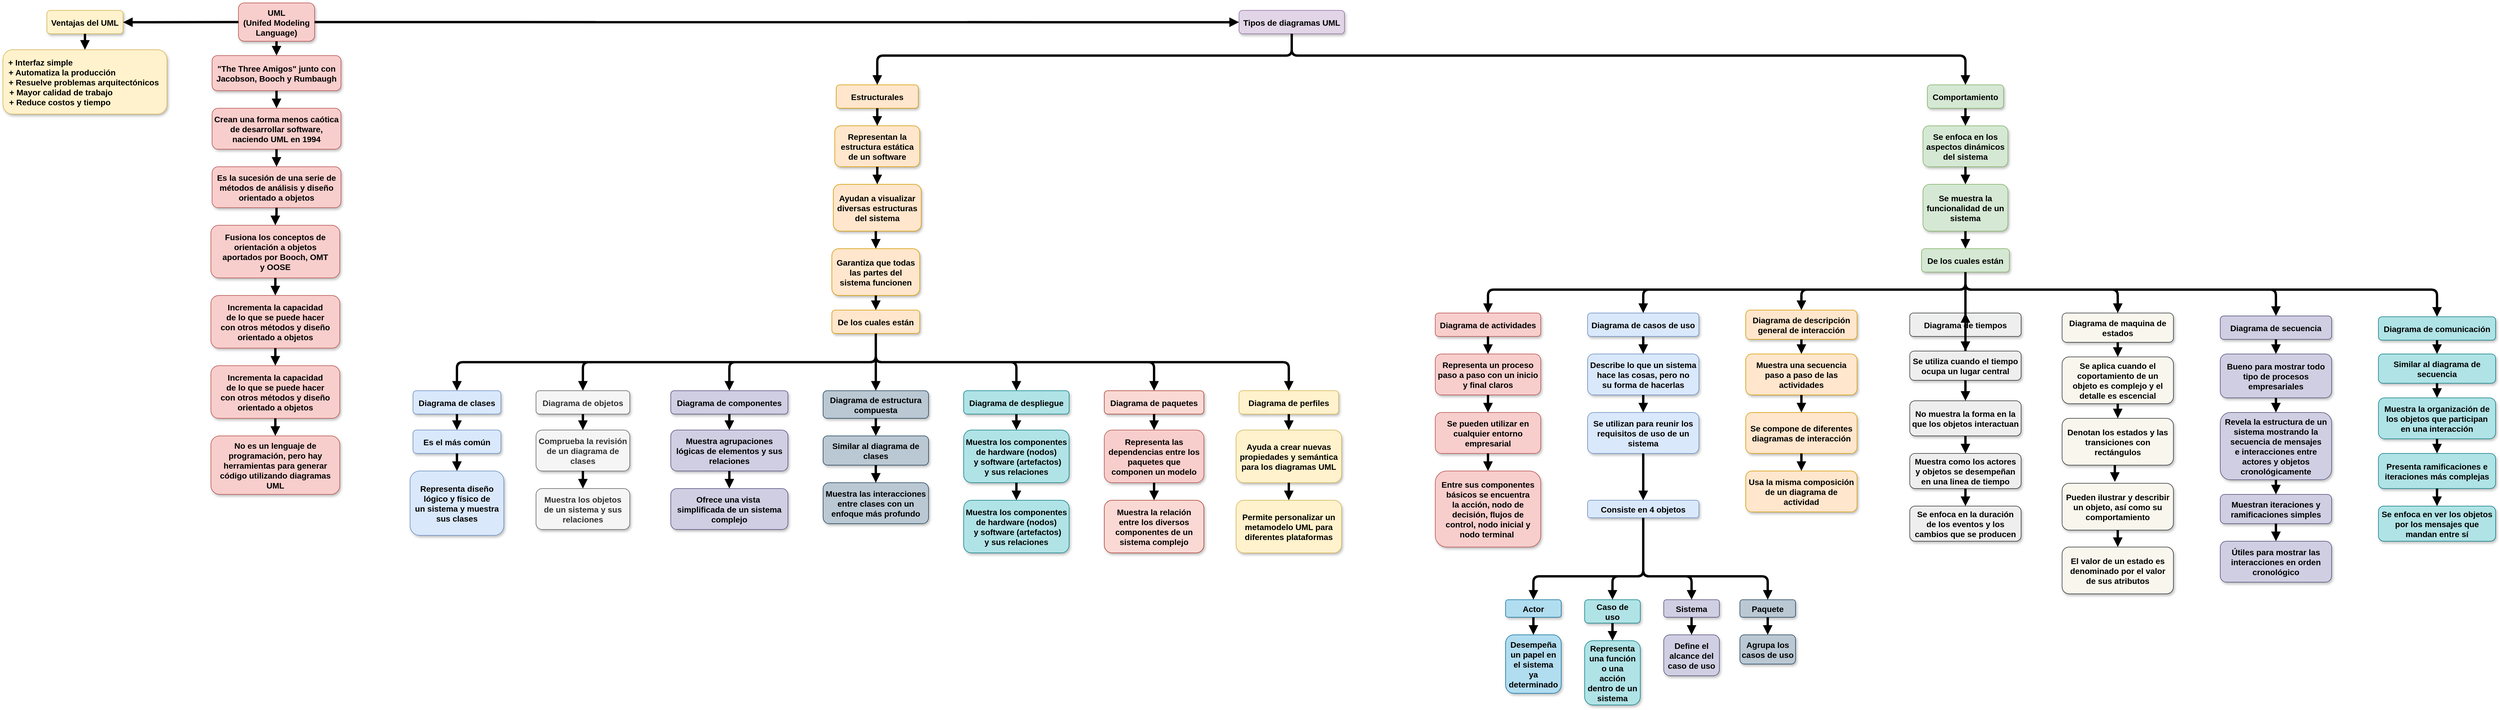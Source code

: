 <mxfile version="20.4.0" type="device"><diagram name="Page-1" id="97916047-d0de-89f5-080d-49f4d83e522f"><mxGraphModel dx="9195" dy="3048" grid="1" gridSize="10" guides="1" tooltips="1" connect="1" arrows="1" fold="1" page="1" pageScale="1.5" pageWidth="1169" pageHeight="827" background="none" math="0" shadow="0"><root><mxCell id="0"/><mxCell id="1" parent="0"/><mxCell id="2" value="UML&#10;(Unifed Modeling&#10;Language)" style="rounded=1;fillColor=#f8cecc;strokeColor=#b85450;shadow=1;fontStyle=1;fontSize=14;align=center;horizontal=1;verticalAlign=middle;" parent="1" vertex="1"><mxGeometry x="-2973" y="210" width="130" height="65.5" as="geometry"/></mxCell><mxCell id="3" value="Es la sucesión de una serie de&#10;métodos de análisis y diseño&#10;orientado a objetos" style="rounded=1;fillColor=#f8cecc;strokeColor=#b85450;shadow=1;fontStyle=1;fontSize=14;" parent="1" vertex="1"><mxGeometry x="-3018" y="490" width="220" height="70" as="geometry"/></mxCell><mxCell id="29" value="" style="edgeStyle=elbowEdgeStyle;elbow=vertical;strokeWidth=4;endArrow=block;endFill=1;fontStyle=1;entryX=0.5;entryY=0;entryDx=0;entryDy=0;" parent="1" source="2" target="x15iuVimtzbDxjfKxPT2-65" edge="1"><mxGeometry x="-3658" y="165.5" width="100" height="100" as="geometry"><mxPoint x="-3658" y="265.5" as="sourcePoint"/><mxPoint x="-3558" y="165.5" as="targetPoint"/></mxGeometry></mxCell><mxCell id="x15iuVimtzbDxjfKxPT2-56" value="" style="edgeStyle=elbowEdgeStyle;elbow=vertical;strokeWidth=4;endArrow=block;endFill=1;fontStyle=1;exitX=0.5;exitY=1;exitDx=0;exitDy=0;entryX=0.5;entryY=0;entryDx=0;entryDy=0;" edge="1" parent="1" source="3" target="x15iuVimtzbDxjfKxPT2-57"><mxGeometry x="-3430" y="400" width="100" height="100" as="geometry"><mxPoint x="-2642" y="670" as="sourcePoint"/><mxPoint x="-2908" y="840" as="targetPoint"/><Array as="points"/></mxGeometry></mxCell><mxCell id="x15iuVimtzbDxjfKxPT2-57" value="Fusiona los conceptos de&#10;orientación a objetos&#10;aportados por Booch, OMT&#10;y OOSE" style="rounded=1;fillColor=#f8cecc;strokeColor=#b85450;shadow=1;fontStyle=1;fontSize=14;align=center;horizontal=1;verticalAlign=middle;" vertex="1" parent="1"><mxGeometry x="-3020" y="590" width="220" height="90" as="geometry"/></mxCell><mxCell id="x15iuVimtzbDxjfKxPT2-58" value="" style="edgeStyle=elbowEdgeStyle;elbow=vertical;strokeWidth=4;endArrow=block;endFill=1;fontStyle=1;entryX=0.5;entryY=0;entryDx=0;entryDy=0;exitX=0.5;exitY=1;exitDx=0;exitDy=0;" edge="1" parent="1" target="x15iuVimtzbDxjfKxPT2-59" source="x15iuVimtzbDxjfKxPT2-57"><mxGeometry x="-3420" y="620" width="100" height="100" as="geometry"><mxPoint x="-2930" y="700" as="sourcePoint"/><mxPoint x="-2898" y="1060" as="targetPoint"/><Array as="points"/></mxGeometry></mxCell><mxCell id="x15iuVimtzbDxjfKxPT2-59" value="Incrementa la capacidad&#10;de lo que se puede hacer&#10;con otros métodos y diseño&#10;orientado a objetos" style="rounded=1;fillColor=#f8cecc;strokeColor=#b85450;shadow=1;fontStyle=1;fontSize=14;align=center;horizontal=1;verticalAlign=middle;" vertex="1" parent="1"><mxGeometry x="-3020" y="710" width="220" height="90" as="geometry"/></mxCell><mxCell id="x15iuVimtzbDxjfKxPT2-60" value="" style="edgeStyle=elbowEdgeStyle;elbow=vertical;strokeWidth=4;endArrow=block;endFill=1;fontStyle=1;entryX=0.5;entryY=0;entryDx=0;entryDy=0;exitX=0.5;exitY=1;exitDx=0;exitDy=0;" edge="1" parent="1" target="x15iuVimtzbDxjfKxPT2-61" source="x15iuVimtzbDxjfKxPT2-59"><mxGeometry x="-3072" y="920" width="100" height="100" as="geometry"><mxPoint x="-2578" y="810" as="sourcePoint"/><mxPoint x="-2550" y="1360" as="targetPoint"/><Array as="points"/></mxGeometry></mxCell><mxCell id="x15iuVimtzbDxjfKxPT2-61" value="Incrementa la capacidad&#10;de lo que se puede hacer&#10;con otros métodos y diseño&#10;orientado a objetos" style="rounded=1;fillColor=#f8cecc;strokeColor=#b85450;shadow=1;fontStyle=1;fontSize=14;align=center;horizontal=1;verticalAlign=middle;" vertex="1" parent="1"><mxGeometry x="-3020" y="830" width="220" height="90" as="geometry"/></mxCell><mxCell id="x15iuVimtzbDxjfKxPT2-62" value="" style="edgeStyle=elbowEdgeStyle;elbow=vertical;strokeWidth=4;endArrow=block;endFill=1;fontStyle=1;entryX=0.5;entryY=0;entryDx=0;entryDy=0;exitX=0.5;exitY=1;exitDx=0;exitDy=0;" edge="1" parent="1" target="x15iuVimtzbDxjfKxPT2-63" source="x15iuVimtzbDxjfKxPT2-61"><mxGeometry x="-3062" y="1100" width="100" height="100" as="geometry"><mxPoint x="-2898" y="980" as="sourcePoint"/><mxPoint x="-2540" y="1540" as="targetPoint"/><Array as="points"/></mxGeometry></mxCell><mxCell id="x15iuVimtzbDxjfKxPT2-63" value="No es un lenguaje de&#10;programación, pero hay&#10;herramientas para generar&#10;código utilizando diagramas&#10;UML" style="rounded=1;fillColor=#f8cecc;strokeColor=#b85450;shadow=1;fontStyle=1;fontSize=14;align=center;horizontal=1;verticalAlign=middle;" vertex="1" parent="1"><mxGeometry x="-3020" y="950" width="220" height="100" as="geometry"/></mxCell><mxCell id="x15iuVimtzbDxjfKxPT2-65" value="&quot;The Three Amigos&quot; junto con&#10;Jacobson, Booch y Rumbaugh" style="rounded=1;fillColor=#f8cecc;strokeColor=#b85450;shadow=1;fontStyle=1;fontSize=14;align=center;horizontal=1;verticalAlign=middle;" vertex="1" parent="1"><mxGeometry x="-3018" y="300" width="220" height="60" as="geometry"/></mxCell><mxCell id="x15iuVimtzbDxjfKxPT2-66" value="Crean una forma menos caótica&#10;de desarrollar software,&#10;naciendo UML en 1994" style="rounded=1;fillColor=#f8cecc;strokeColor=#b85450;shadow=1;fontStyle=1;fontSize=14;align=center;horizontal=1;verticalAlign=middle;" vertex="1" parent="1"><mxGeometry x="-3018" y="390" width="220" height="70" as="geometry"/></mxCell><mxCell id="x15iuVimtzbDxjfKxPT2-67" value="" style="edgeStyle=elbowEdgeStyle;elbow=vertical;strokeWidth=4;endArrow=block;endFill=1;fontStyle=1;entryX=0.5;entryY=0;entryDx=0;entryDy=0;exitX=0.5;exitY=1;exitDx=0;exitDy=0;" edge="1" parent="1" source="x15iuVimtzbDxjfKxPT2-65" target="x15iuVimtzbDxjfKxPT2-66"><mxGeometry x="-2710" y="920" width="100" height="100" as="geometry"><mxPoint x="-2666" y="412.75" as="sourcePoint"/><mxPoint x="-2948" y="450" as="targetPoint"/><Array as="points"/></mxGeometry></mxCell><mxCell id="x15iuVimtzbDxjfKxPT2-68" value="Ventajas del UML" style="rounded=1;fillColor=#fff2cc;strokeColor=#d6b656;shadow=1;fontStyle=1;fontSize=14;align=center;horizontal=1;verticalAlign=middle;" vertex="1" parent="1"><mxGeometry x="-3300" y="222.75" width="130" height="40" as="geometry"/></mxCell><mxCell id="x15iuVimtzbDxjfKxPT2-70" value="" style="edgeStyle=elbowEdgeStyle;elbow=vertical;strokeWidth=4;endArrow=block;endFill=1;fontStyle=1;entryX=0.5;entryY=0;entryDx=0;entryDy=0;exitX=0.5;exitY=1;exitDx=0;exitDy=0;" edge="1" parent="1" source="x15iuVimtzbDxjfKxPT2-66" target="3"><mxGeometry x="-2242" y="1010" width="100" height="100" as="geometry"><mxPoint x="-2620" y="390" as="sourcePoint"/><mxPoint x="-2440" y="480" as="targetPoint"/><Array as="points"/></mxGeometry></mxCell><mxCell id="x15iuVimtzbDxjfKxPT2-71" value="+ Interfaz simple                                       &#10;+ Automatiza la producción                    &#10;+ Resuelve problemas arquitectónicos &#10;+ Mayor calidad de trabajo                     &#10;+ Reduce costos y tiempo                      " style="rounded=1;fillColor=#fff2cc;strokeColor=#d6b656;shadow=1;fontStyle=1;fontSize=14;align=center;horizontal=1;verticalAlign=middle;" vertex="1" parent="1"><mxGeometry x="-3375" y="290" width="280" height="110" as="geometry"/></mxCell><mxCell id="x15iuVimtzbDxjfKxPT2-74" value="Tipos de diagramas UML" style="rounded=1;fillColor=#e1d5e7;strokeColor=#9673a6;shadow=1;fontStyle=1;fontSize=14;align=center;horizontal=1;verticalAlign=middle;" vertex="1" parent="1"><mxGeometry x="-1265" y="222.75" width="180" height="40" as="geometry"/></mxCell><mxCell id="x15iuVimtzbDxjfKxPT2-75" value="Estructurales" style="rounded=1;fillColor=#ffe6cc;strokeColor=#d79b00;shadow=1;fontStyle=1;fontSize=14;align=center;horizontal=1;verticalAlign=middle;" vertex="1" parent="1"><mxGeometry x="-1952.5" y="350" width="140" height="40" as="geometry"/></mxCell><mxCell id="x15iuVimtzbDxjfKxPT2-76" value="Comportamiento" style="rounded=1;fillColor=#d5e8d4;strokeColor=#82b366;shadow=1;fontStyle=1;fontSize=14;align=center;horizontal=1;verticalAlign=middle;" vertex="1" parent="1"><mxGeometry x="-90" y="350" width="130" height="40" as="geometry"/></mxCell><mxCell id="x15iuVimtzbDxjfKxPT2-77" value="Representan la&#10;estructura estática&#10;de un software" style="rounded=1;fillColor=#ffe6cc;strokeColor=#d79b00;shadow=1;fontStyle=1;fontSize=14;align=center;horizontal=1;verticalAlign=middle;" vertex="1" parent="1"><mxGeometry x="-1955" y="420" width="145" height="70" as="geometry"/></mxCell><mxCell id="x15iuVimtzbDxjfKxPT2-78" value="Ayudan a visualizar&#10;diversas estructuras&#10;del sistema" style="rounded=1;fillColor=#ffe6cc;strokeColor=#d79b00;shadow=1;fontStyle=1;fontSize=14;align=center;horizontal=1;verticalAlign=middle;" vertex="1" parent="1"><mxGeometry x="-1957.5" y="520" width="150" height="80" as="geometry"/></mxCell><mxCell id="x15iuVimtzbDxjfKxPT2-79" value="Garantiza que todas&#10;las partes del &#10;sistema funcionen" style="rounded=1;fillColor=#ffe6cc;strokeColor=#d79b00;shadow=1;fontStyle=1;fontSize=14;align=center;horizontal=1;verticalAlign=middle;" vertex="1" parent="1"><mxGeometry x="-1960" y="630" width="150" height="80" as="geometry"/></mxCell><mxCell id="x15iuVimtzbDxjfKxPT2-80" value="De los cuales están" style="rounded=1;fillColor=#ffe6cc;strokeColor=#d79b00;shadow=1;fontStyle=1;fontSize=14;align=center;horizontal=1;verticalAlign=middle;" vertex="1" parent="1"><mxGeometry x="-1960" y="735" width="150" height="40" as="geometry"/></mxCell><mxCell id="x15iuVimtzbDxjfKxPT2-81" value="Diagrama de clases" style="rounded=1;fillColor=#dae8fc;strokeColor=#6c8ebf;shadow=1;fontStyle=1;fontSize=14;align=center;horizontal=1;verticalAlign=middle;" vertex="1" parent="1"><mxGeometry x="-2675" y="872.75" width="150" height="40" as="geometry"/></mxCell><mxCell id="x15iuVimtzbDxjfKxPT2-82" value="Diagrama de objetos" style="rounded=1;fillColor=#f5f5f5;strokeColor=#666666;shadow=1;fontStyle=1;fontColor=#333333;fontSize=14;align=center;horizontal=1;verticalAlign=middle;" vertex="1" parent="1"><mxGeometry x="-2465" y="872.75" width="160" height="40" as="geometry"/></mxCell><mxCell id="x15iuVimtzbDxjfKxPT2-83" value="Diagrama de componentes" style="rounded=1;fillColor=#d0cee2;strokeColor=#56517e;shadow=1;fontStyle=1;fontSize=14;align=center;horizontal=1;verticalAlign=middle;" vertex="1" parent="1"><mxGeometry x="-2235" y="872.75" width="200" height="40" as="geometry"/></mxCell><mxCell id="x15iuVimtzbDxjfKxPT2-84" value="Diagrama de estructura &#10;compuesta" style="rounded=1;fillColor=#bac8d3;strokeColor=#23445d;shadow=1;fontStyle=1;fontSize=14;align=center;horizontal=1;verticalAlign=middle;" vertex="1" parent="1"><mxGeometry x="-1975" y="872.75" width="180" height="47.25" as="geometry"/></mxCell><mxCell id="x15iuVimtzbDxjfKxPT2-85" value="Diagrama de despliegue" style="rounded=1;fillColor=#b0e3e6;strokeColor=#0e8088;shadow=1;fontStyle=1;fontSize=14;align=center;horizontal=1;verticalAlign=middle;" vertex="1" parent="1"><mxGeometry x="-1735" y="872.75" width="180" height="40" as="geometry"/></mxCell><mxCell id="x15iuVimtzbDxjfKxPT2-86" value="Diagrama de paquetes" style="rounded=1;fillColor=#fad9d5;strokeColor=#ae4132;shadow=1;fontStyle=1;fontSize=14;align=center;horizontal=1;verticalAlign=middle;" vertex="1" parent="1"><mxGeometry x="-1495" y="872.75" width="170" height="40" as="geometry"/></mxCell><mxCell id="x15iuVimtzbDxjfKxPT2-87" value="Diagrama de perfiles" style="rounded=1;fillColor=#fff2cc;strokeColor=#d6b656;shadow=1;fontStyle=1;fontSize=14;align=center;horizontal=1;verticalAlign=middle;" vertex="1" parent="1"><mxGeometry x="-1265" y="872.75" width="170" height="40" as="geometry"/></mxCell><mxCell id="x15iuVimtzbDxjfKxPT2-88" value="" style="edgeStyle=elbowEdgeStyle;elbow=vertical;strokeWidth=4;endArrow=block;endFill=1;fontStyle=1;exitX=0;exitY=0.5;exitDx=0;exitDy=0;entryX=1;entryY=0.5;entryDx=0;entryDy=0;" edge="1" parent="1" source="2" target="x15iuVimtzbDxjfKxPT2-68"><mxGeometry x="-2742" y="940" width="100" height="100" as="geometry"><mxPoint x="-3000" y="243" as="sourcePoint"/><mxPoint x="-3140" y="250" as="targetPoint"/><Array as="points"/></mxGeometry></mxCell><mxCell id="x15iuVimtzbDxjfKxPT2-90" value="" style="edgeStyle=elbowEdgeStyle;elbow=vertical;strokeWidth=4;endArrow=block;endFill=1;fontStyle=1;exitX=0.5;exitY=1;exitDx=0;exitDy=0;entryX=0.5;entryY=0;entryDx=0;entryDy=0;" edge="1" parent="1" source="x15iuVimtzbDxjfKxPT2-74" target="x15iuVimtzbDxjfKxPT2-75"><mxGeometry x="-577" y="1166.58" width="100" height="100" as="geometry"><mxPoint x="-448" y="470" as="sourcePoint"/><mxPoint x="-1575" y="470" as="targetPoint"/><Array as="points"><mxPoint x="-1530" y="300"/></Array></mxGeometry></mxCell><mxCell id="x15iuVimtzbDxjfKxPT2-91" value="" style="edgeStyle=elbowEdgeStyle;elbow=vertical;strokeWidth=4;endArrow=block;endFill=1;fontStyle=1;exitX=0.5;exitY=1;exitDx=0;exitDy=0;entryX=0.5;entryY=0;entryDx=0;entryDy=0;" edge="1" parent="1" source="x15iuVimtzbDxjfKxPT2-75" target="x15iuVimtzbDxjfKxPT2-77"><mxGeometry x="-439.5" y="1306.58" width="100" height="100" as="geometry"><mxPoint x="-1882.5" y="420" as="sourcePoint"/><mxPoint x="-1745" y="490" as="targetPoint"/><Array as="points"/></mxGeometry></mxCell><mxCell id="x15iuVimtzbDxjfKxPT2-92" value="" style="edgeStyle=elbowEdgeStyle;elbow=vertical;strokeWidth=4;endArrow=block;endFill=1;fontStyle=1;exitX=0.5;exitY=1;exitDx=0;exitDy=0;entryX=0.5;entryY=0;entryDx=0;entryDy=0;" edge="1" parent="1" source="x15iuVimtzbDxjfKxPT2-77" target="x15iuVimtzbDxjfKxPT2-78"><mxGeometry x="-429.5" y="1323.83" width="100" height="100" as="geometry"><mxPoint x="-1027.5" y="420" as="sourcePoint"/><mxPoint x="-1735" y="507.25" as="targetPoint"/><Array as="points"/></mxGeometry></mxCell><mxCell id="x15iuVimtzbDxjfKxPT2-93" value="" style="edgeStyle=elbowEdgeStyle;elbow=vertical;strokeWidth=4;endArrow=block;endFill=1;fontStyle=1;entryX=0.5;entryY=0;entryDx=0;entryDy=0;" edge="1" parent="1" target="x15iuVimtzbDxjfKxPT2-79"><mxGeometry x="-279.5" y="1363.83" width="100" height="100" as="geometry"><mxPoint x="-1885" y="600" as="sourcePoint"/><mxPoint x="-1585" y="547.25" as="targetPoint"/><Array as="points"/></mxGeometry></mxCell><mxCell id="x15iuVimtzbDxjfKxPT2-94" value="" style="edgeStyle=elbowEdgeStyle;elbow=vertical;strokeWidth=4;endArrow=block;endFill=1;fontStyle=1;exitX=0.5;exitY=1;exitDx=0;exitDy=0;entryX=0.5;entryY=0;entryDx=0;entryDy=0;" edge="1" parent="1" source="x15iuVimtzbDxjfKxPT2-79" target="x15iuVimtzbDxjfKxPT2-80"><mxGeometry x="-389.5" y="1553.83" width="100" height="100" as="geometry"><mxPoint x="-987.5" y="650" as="sourcePoint"/><mxPoint x="-1695" y="737.25" as="targetPoint"/><Array as="points"/></mxGeometry></mxCell><mxCell id="x15iuVimtzbDxjfKxPT2-95" value="" style="edgeStyle=elbowEdgeStyle;elbow=vertical;strokeWidth=4;endArrow=block;endFill=1;fontStyle=1;exitX=0.5;exitY=1;exitDx=0;exitDy=0;entryX=0.5;entryY=0;entryDx=0;entryDy=0;" edge="1" parent="1" source="x15iuVimtzbDxjfKxPT2-80" target="x15iuVimtzbDxjfKxPT2-81"><mxGeometry x="-349.5" y="1533.83" width="100" height="100" as="geometry"><mxPoint x="-947.5" y="630" as="sourcePoint"/><mxPoint x="-1655" y="717.25" as="targetPoint"/><Array as="points"/></mxGeometry></mxCell><mxCell id="x15iuVimtzbDxjfKxPT2-96" value="" style="edgeStyle=elbowEdgeStyle;elbow=vertical;strokeWidth=4;endArrow=block;endFill=1;fontStyle=1;exitX=0.5;exitY=1;exitDx=0;exitDy=0;entryX=0.5;entryY=0;entryDx=0;entryDy=0;" edge="1" parent="1" source="x15iuVimtzbDxjfKxPT2-80" target="x15iuVimtzbDxjfKxPT2-82"><mxGeometry x="-458.25" y="1653.83" width="100" height="100" as="geometry"><mxPoint x="-1056.25" y="750" as="sourcePoint"/><mxPoint x="-1763.75" y="837.25" as="targetPoint"/><Array as="points"/></mxGeometry></mxCell><mxCell id="x15iuVimtzbDxjfKxPT2-97" value="" style="edgeStyle=elbowEdgeStyle;elbow=vertical;strokeWidth=4;endArrow=block;endFill=1;fontStyle=1;exitX=0.5;exitY=1;exitDx=0;exitDy=0;entryX=0.5;entryY=0;entryDx=0;entryDy=0;" edge="1" parent="1" source="x15iuVimtzbDxjfKxPT2-80" target="x15iuVimtzbDxjfKxPT2-83"><mxGeometry x="-329.5" y="1376.58" width="100" height="100" as="geometry"><mxPoint x="-927.5" y="472.75" as="sourcePoint"/><mxPoint x="-1635" y="560" as="targetPoint"/><Array as="points"/></mxGeometry></mxCell><mxCell id="x15iuVimtzbDxjfKxPT2-98" value="" style="edgeStyle=elbowEdgeStyle;elbow=vertical;strokeWidth=4;endArrow=block;endFill=1;fontStyle=1;exitX=0.5;exitY=1;exitDx=0;exitDy=0;entryX=0.5;entryY=0;entryDx=0;entryDy=0;" edge="1" parent="1" source="x15iuVimtzbDxjfKxPT2-80" target="x15iuVimtzbDxjfKxPT2-84"><mxGeometry x="-1127" y="1703.83" width="100" height="100" as="geometry"><mxPoint x="-1725" y="800" as="sourcePoint"/><mxPoint x="-2432.5" y="887.25" as="targetPoint"/><Array as="points"/></mxGeometry></mxCell><mxCell id="x15iuVimtzbDxjfKxPT2-99" value="" style="edgeStyle=elbowEdgeStyle;elbow=vertical;strokeWidth=4;endArrow=block;endFill=1;fontStyle=1;exitX=0.5;exitY=1;exitDx=0;exitDy=0;entryX=0.5;entryY=0;entryDx=0;entryDy=0;" edge="1" parent="1" source="x15iuVimtzbDxjfKxPT2-80" target="x15iuVimtzbDxjfKxPT2-85"><mxGeometry x="-319.5" y="1493.83" width="100" height="100" as="geometry"><mxPoint x="-917.5" y="590" as="sourcePoint"/><mxPoint x="-1625" y="677.25" as="targetPoint"/><Array as="points"/></mxGeometry></mxCell><mxCell id="x15iuVimtzbDxjfKxPT2-100" value="" style="edgeStyle=elbowEdgeStyle;elbow=vertical;strokeWidth=4;endArrow=block;endFill=1;fontStyle=1;exitX=0.5;exitY=1;exitDx=0;exitDy=0;entryX=0.5;entryY=0;entryDx=0;entryDy=0;" edge="1" parent="1" source="x15iuVimtzbDxjfKxPT2-80" target="x15iuVimtzbDxjfKxPT2-86"><mxGeometry x="-477" y="1266.58" width="100" height="100" as="geometry"><mxPoint x="-1075" y="362.75" as="sourcePoint"/><mxPoint x="-1782.5" y="450" as="targetPoint"/><Array as="points"/></mxGeometry></mxCell><mxCell id="x15iuVimtzbDxjfKxPT2-101" value="" style="edgeStyle=elbowEdgeStyle;elbow=vertical;strokeWidth=4;endArrow=block;endFill=1;fontStyle=1;exitX=0.5;exitY=1;exitDx=0;exitDy=0;entryX=0.5;entryY=0;entryDx=0;entryDy=0;" edge="1" parent="1" source="x15iuVimtzbDxjfKxPT2-80" target="x15iuVimtzbDxjfKxPT2-87"><mxGeometry x="-467" y="1276.58" width="100" height="100" as="geometry"><mxPoint x="-1065" y="372.75" as="sourcePoint"/><mxPoint x="-1772.5" y="460" as="targetPoint"/><Array as="points"/></mxGeometry></mxCell><mxCell id="x15iuVimtzbDxjfKxPT2-103" value="Es el más común" style="rounded=1;fillColor=#dae8fc;strokeColor=#6c8ebf;shadow=1;fontStyle=1;fontSize=14;align=center;horizontal=1;verticalAlign=middle;" vertex="1" parent="1"><mxGeometry x="-2675" y="940" width="150" height="40" as="geometry"/></mxCell><mxCell id="x15iuVimtzbDxjfKxPT2-104" value="Representa diseño&#10;lógico y físico de&#10;un sistema y muestra&#10;sus clases" style="rounded=1;fillColor=#dae8fc;strokeColor=#6c8ebf;shadow=1;fontStyle=1;fontSize=14;align=center;horizontal=1;verticalAlign=middle;" vertex="1" parent="1"><mxGeometry x="-2680" y="1010" width="160" height="110" as="geometry"/></mxCell><mxCell id="x15iuVimtzbDxjfKxPT2-105" value="Comprueba la revisión&#10;de un diagrama de&#10;clases" style="rounded=1;fillColor=#f5f5f5;strokeColor=#666666;shadow=1;fontStyle=1;fontColor=#333333;fontSize=14;align=center;horizontal=1;verticalAlign=middle;" vertex="1" parent="1"><mxGeometry x="-2465" y="940" width="160" height="70" as="geometry"/></mxCell><mxCell id="x15iuVimtzbDxjfKxPT2-106" value="Muestra los objetos&#10;de un sistema y sus&#10;relaciones" style="rounded=1;fillColor=#f5f5f5;strokeColor=#666666;shadow=1;fontStyle=1;fontColor=#333333;fontSize=14;align=center;horizontal=1;verticalAlign=middle;" vertex="1" parent="1"><mxGeometry x="-2465" y="1040" width="160" height="70" as="geometry"/></mxCell><mxCell id="x15iuVimtzbDxjfKxPT2-107" value="Muestra agrupaciones&#10;lógicas de elementos y sus&#10;relaciones" style="rounded=1;fillColor=#d0cee2;strokeColor=#56517e;shadow=1;fontStyle=1;fontSize=14;align=center;horizontal=1;verticalAlign=middle;" vertex="1" parent="1"><mxGeometry x="-2235" y="940" width="200" height="70" as="geometry"/></mxCell><mxCell id="x15iuVimtzbDxjfKxPT2-108" value="Ofrece una vista &#10;simplificada de un sistema&#10;complejo" style="rounded=1;fillColor=#d0cee2;strokeColor=#56517e;shadow=1;fontStyle=1;fontSize=14;align=center;horizontal=1;verticalAlign=middle;" vertex="1" parent="1"><mxGeometry x="-2235" y="1040" width="200" height="70" as="geometry"/></mxCell><mxCell id="x15iuVimtzbDxjfKxPT2-109" value="Similar al diagrama de &#10;clases" style="rounded=1;fillColor=#bac8d3;strokeColor=#23445d;shadow=1;fontStyle=1;fontSize=14;align=center;horizontal=1;verticalAlign=middle;" vertex="1" parent="1"><mxGeometry x="-1975" y="950" width="180" height="50" as="geometry"/></mxCell><mxCell id="x15iuVimtzbDxjfKxPT2-110" value="Muestra las interacciones&#10;entre clases con un&#10;enfoque más profundo" style="rounded=1;fillColor=#bac8d3;strokeColor=#23445d;shadow=1;fontStyle=1;fontSize=14;align=center;horizontal=1;verticalAlign=middle;" vertex="1" parent="1"><mxGeometry x="-1975" y="1030" width="180" height="70" as="geometry"/></mxCell><mxCell id="x15iuVimtzbDxjfKxPT2-111" value="Muestra los componentes&#10;de hardware (nodos)&#10; y software (artefactos)&#10;y sus relaciones" style="rounded=1;fillColor=#b0e3e6;strokeColor=#0e8088;shadow=1;fontStyle=1;fontSize=14;align=center;horizontal=1;verticalAlign=middle;" vertex="1" parent="1"><mxGeometry x="-1735" y="940" width="180" height="90" as="geometry"/></mxCell><mxCell id="x15iuVimtzbDxjfKxPT2-112" value="Muestra los componentes&#10;de hardware (nodos)&#10; y software (artefactos)&#10;y sus relaciones" style="rounded=1;fillColor=#b0e3e6;strokeColor=#0e8088;shadow=1;fontStyle=1;fontSize=14;align=center;horizontal=1;verticalAlign=middle;" vertex="1" parent="1"><mxGeometry x="-1735" y="1060" width="180" height="90" as="geometry"/></mxCell><mxCell id="x15iuVimtzbDxjfKxPT2-113" value="Representa las&#10;dependencias entre los&#10;paquetes que&#10;componen un modelo" style="rounded=1;fillColor=#f8cecc;strokeColor=#b85450;shadow=1;fontStyle=1;fontSize=14;align=center;horizontal=1;verticalAlign=middle;" vertex="1" parent="1"><mxGeometry x="-1495" y="940" width="170" height="90" as="geometry"/></mxCell><mxCell id="x15iuVimtzbDxjfKxPT2-114" value="Muestra la relación&#10;entre los diversos&#10;componentes de un&#10;sistema complejo" style="rounded=1;fillColor=#fad9d5;strokeColor=#ae4132;shadow=1;fontStyle=1;fontSize=14;align=center;horizontal=1;verticalAlign=middle;" vertex="1" parent="1"><mxGeometry x="-1495" y="1060" width="170" height="90" as="geometry"/></mxCell><mxCell id="x15iuVimtzbDxjfKxPT2-115" value="Ayuda a crear nuevas&#10;propiedades y semántica&#10;para los diagramas UML" style="rounded=1;fillColor=#fff2cc;strokeColor=#d6b656;shadow=1;fontStyle=1;fontSize=14;align=center;horizontal=1;verticalAlign=middle;" vertex="1" parent="1"><mxGeometry x="-1270" y="940" width="180" height="90" as="geometry"/></mxCell><mxCell id="x15iuVimtzbDxjfKxPT2-116" value="Permite personalizar un&#10;metamodelo UML para&#10;diferentes plataformas" style="rounded=1;fillColor=#fff2cc;strokeColor=#d6b656;shadow=1;fontStyle=1;fontSize=14;align=center;horizontal=1;verticalAlign=middle;" vertex="1" parent="1"><mxGeometry x="-1270" y="1060" width="180" height="90" as="geometry"/></mxCell><mxCell id="x15iuVimtzbDxjfKxPT2-117" value="" style="edgeStyle=elbowEdgeStyle;elbow=vertical;strokeWidth=4;endArrow=block;endFill=1;fontStyle=1;exitX=0.5;exitY=1;exitDx=0;exitDy=0;entryX=0.5;entryY=0;entryDx=0;entryDy=0;" edge="1" parent="1" source="x15iuVimtzbDxjfKxPT2-81" target="x15iuVimtzbDxjfKxPT2-103"><mxGeometry x="-1507" y="1473.83" width="100" height="100" as="geometry"><mxPoint x="-2925" y="972.25" as="sourcePoint"/><mxPoint x="-2600" y="960" as="targetPoint"/><Array as="points"/></mxGeometry></mxCell><mxCell id="x15iuVimtzbDxjfKxPT2-119" value="" style="edgeStyle=elbowEdgeStyle;elbow=vertical;strokeWidth=4;endArrow=block;endFill=1;fontStyle=1;exitX=0.5;exitY=1;exitDx=0;exitDy=0;entryX=0.5;entryY=0;entryDx=0;entryDy=0;" edge="1" parent="1" source="x15iuVimtzbDxjfKxPT2-103" target="x15iuVimtzbDxjfKxPT2-104"><mxGeometry x="-447" y="1296.58" width="100" height="100" as="geometry"><mxPoint x="-1865" y="795" as="sourcePoint"/><mxPoint x="-1160" y="892.75" as="targetPoint"/><Array as="points"/></mxGeometry></mxCell><mxCell id="x15iuVimtzbDxjfKxPT2-120" value="" style="edgeStyle=elbowEdgeStyle;elbow=vertical;strokeWidth=4;endArrow=block;endFill=1;fontStyle=1;exitX=0.5;exitY=1;exitDx=0;exitDy=0;entryX=0.5;entryY=0;entryDx=0;entryDy=0;" edge="1" parent="1" source="x15iuVimtzbDxjfKxPT2-82" target="x15iuVimtzbDxjfKxPT2-105"><mxGeometry x="-1457" y="1431.58" width="100" height="100" as="geometry"><mxPoint x="-2875" y="930" as="sourcePoint"/><mxPoint x="-2385" y="960" as="targetPoint"/><Array as="points"/></mxGeometry></mxCell><mxCell id="x15iuVimtzbDxjfKxPT2-121" value="" style="edgeStyle=elbowEdgeStyle;elbow=vertical;strokeWidth=4;endArrow=block;endFill=1;fontStyle=1;exitX=0.5;exitY=1;exitDx=0;exitDy=0;entryX=0.5;entryY=0;entryDx=0;entryDy=0;" edge="1" parent="1" source="x15iuVimtzbDxjfKxPT2-105" target="x15iuVimtzbDxjfKxPT2-106"><mxGeometry x="-427" y="1316.58" width="100" height="100" as="geometry"><mxPoint x="-1845" y="815" as="sourcePoint"/><mxPoint x="-1140" y="912.75" as="targetPoint"/><Array as="points"/></mxGeometry></mxCell><mxCell id="x15iuVimtzbDxjfKxPT2-122" value="" style="edgeStyle=elbowEdgeStyle;elbow=vertical;strokeWidth=4;endArrow=block;endFill=1;fontStyle=1;exitX=0.5;exitY=1;exitDx=0;exitDy=0;entryX=0.5;entryY=0;entryDx=0;entryDy=0;" edge="1" parent="1" source="x15iuVimtzbDxjfKxPT2-83" target="x15iuVimtzbDxjfKxPT2-107"><mxGeometry x="-417" y="1326.58" width="100" height="100" as="geometry"><mxPoint x="-1835" y="825" as="sourcePoint"/><mxPoint x="-1130" y="922.75" as="targetPoint"/><Array as="points"/></mxGeometry></mxCell><mxCell id="x15iuVimtzbDxjfKxPT2-123" value="" style="edgeStyle=elbowEdgeStyle;elbow=vertical;strokeWidth=4;endArrow=block;endFill=1;fontStyle=1;exitX=0.5;exitY=1;exitDx=0;exitDy=0;entryX=0.5;entryY=0;entryDx=0;entryDy=0;" edge="1" parent="1" source="x15iuVimtzbDxjfKxPT2-107" target="x15iuVimtzbDxjfKxPT2-108"><mxGeometry x="-407" y="1336.58" width="100" height="100" as="geometry"><mxPoint x="-1825" y="835" as="sourcePoint"/><mxPoint x="-1120" y="932.75" as="targetPoint"/><Array as="points"/></mxGeometry></mxCell><mxCell id="x15iuVimtzbDxjfKxPT2-124" value="" style="edgeStyle=elbowEdgeStyle;elbow=vertical;strokeWidth=4;endArrow=block;endFill=1;fontStyle=1;exitX=0.5;exitY=1;exitDx=0;exitDy=0;entryX=0.5;entryY=0;entryDx=0;entryDy=0;" edge="1" parent="1" source="x15iuVimtzbDxjfKxPT2-84" target="x15iuVimtzbDxjfKxPT2-109"><mxGeometry x="-397" y="1346.58" width="100" height="100" as="geometry"><mxPoint x="-1815" y="845" as="sourcePoint"/><mxPoint x="-1110" y="942.75" as="targetPoint"/><Array as="points"/></mxGeometry></mxCell><mxCell id="x15iuVimtzbDxjfKxPT2-125" value="" style="edgeStyle=elbowEdgeStyle;elbow=vertical;strokeWidth=4;endArrow=block;endFill=1;fontStyle=1;exitX=0.5;exitY=1;exitDx=0;exitDy=0;entryX=0.5;entryY=0;entryDx=0;entryDy=0;" edge="1" parent="1" source="x15iuVimtzbDxjfKxPT2-109" target="x15iuVimtzbDxjfKxPT2-110"><mxGeometry x="-387" y="1356.58" width="100" height="100" as="geometry"><mxPoint x="-1805" y="855" as="sourcePoint"/><mxPoint x="-1100" y="952.75" as="targetPoint"/><Array as="points"/></mxGeometry></mxCell><mxCell id="x15iuVimtzbDxjfKxPT2-126" value="" style="edgeStyle=elbowEdgeStyle;elbow=vertical;strokeWidth=4;endArrow=block;endFill=1;fontStyle=1;entryX=0.5;entryY=0;entryDx=0;entryDy=0;" edge="1" parent="1" target="x15iuVimtzbDxjfKxPT2-111"><mxGeometry x="-377" y="1366.58" width="100" height="100" as="geometry"><mxPoint x="-1645" y="913" as="sourcePoint"/><mxPoint x="-1090" y="962.75" as="targetPoint"/><Array as="points"/></mxGeometry></mxCell><mxCell id="x15iuVimtzbDxjfKxPT2-127" value="" style="edgeStyle=elbowEdgeStyle;elbow=vertical;strokeWidth=4;endArrow=block;endFill=1;fontStyle=1;exitX=0.5;exitY=1;exitDx=0;exitDy=0;entryX=0.5;entryY=0;entryDx=0;entryDy=0;" edge="1" parent="1" source="x15iuVimtzbDxjfKxPT2-86" target="x15iuVimtzbDxjfKxPT2-113"><mxGeometry x="-367" y="1376.58" width="100" height="100" as="geometry"><mxPoint x="-1785" y="875" as="sourcePoint"/><mxPoint x="-1080" y="972.75" as="targetPoint"/><Array as="points"/></mxGeometry></mxCell><mxCell id="x15iuVimtzbDxjfKxPT2-128" value="" style="edgeStyle=elbowEdgeStyle;elbow=vertical;strokeWidth=4;endArrow=block;endFill=1;fontStyle=1;exitX=0.5;exitY=1;exitDx=0;exitDy=0;entryX=0.5;entryY=0;entryDx=0;entryDy=0;" edge="1" parent="1" source="x15iuVimtzbDxjfKxPT2-87" target="x15iuVimtzbDxjfKxPT2-115"><mxGeometry x="-357" y="1386.58" width="100" height="100" as="geometry"><mxPoint x="-1775" y="885" as="sourcePoint"/><mxPoint x="-1070" y="982.75" as="targetPoint"/><Array as="points"/></mxGeometry></mxCell><mxCell id="x15iuVimtzbDxjfKxPT2-129" value="" style="edgeStyle=elbowEdgeStyle;elbow=vertical;strokeWidth=4;endArrow=block;endFill=1;fontStyle=1;exitX=0.5;exitY=1;exitDx=0;exitDy=0;entryX=0.5;entryY=0;entryDx=0;entryDy=0;" edge="1" parent="1" source="x15iuVimtzbDxjfKxPT2-111" target="x15iuVimtzbDxjfKxPT2-112"><mxGeometry x="-347" y="1396.58" width="100" height="100" as="geometry"><mxPoint x="-1765" y="895" as="sourcePoint"/><mxPoint x="-1060" y="992.75" as="targetPoint"/><Array as="points"/></mxGeometry></mxCell><mxCell id="x15iuVimtzbDxjfKxPT2-130" value="" style="edgeStyle=elbowEdgeStyle;elbow=vertical;strokeWidth=4;endArrow=block;endFill=1;fontStyle=1;exitX=0.5;exitY=1;exitDx=0;exitDy=0;entryX=0.5;entryY=0;entryDx=0;entryDy=0;" edge="1" parent="1" source="x15iuVimtzbDxjfKxPT2-113" target="x15iuVimtzbDxjfKxPT2-114"><mxGeometry x="-337" y="1406.58" width="100" height="100" as="geometry"><mxPoint x="-1755" y="905" as="sourcePoint"/><mxPoint x="-1050" y="1002.75" as="targetPoint"/><Array as="points"/></mxGeometry></mxCell><mxCell id="x15iuVimtzbDxjfKxPT2-131" value="" style="edgeStyle=elbowEdgeStyle;elbow=vertical;strokeWidth=4;endArrow=block;endFill=1;fontStyle=1;exitX=0.5;exitY=1;exitDx=0;exitDy=0;entryX=0.5;entryY=0;entryDx=0;entryDy=0;" edge="1" parent="1" source="x15iuVimtzbDxjfKxPT2-115" target="x15iuVimtzbDxjfKxPT2-116"><mxGeometry x="-327" y="1416.58" width="100" height="100" as="geometry"><mxPoint x="-1745" y="915" as="sourcePoint"/><mxPoint x="-1040" y="1012.75" as="targetPoint"/><Array as="points"/></mxGeometry></mxCell><mxCell id="x15iuVimtzbDxjfKxPT2-132" value="Se enfoca en los&#10;aspectos dinámicos &#10;del sistema" style="rounded=1;fillColor=#d5e8d4;strokeColor=#82b366;shadow=1;fontStyle=1;fontSize=14;align=center;horizontal=1;verticalAlign=middle;" vertex="1" parent="1"><mxGeometry x="-97.5" y="420" width="145" height="70" as="geometry"/></mxCell><mxCell id="x15iuVimtzbDxjfKxPT2-133" value="Se muestra la&#10;funcionalidad de un&#10;sistema" style="rounded=1;fillColor=#d5e8d4;strokeColor=#82b366;shadow=1;fontStyle=1;fontSize=14;align=center;horizontal=1;verticalAlign=middle;" vertex="1" parent="1"><mxGeometry x="-97.5" y="520" width="145" height="80" as="geometry"/></mxCell><mxCell id="x15iuVimtzbDxjfKxPT2-134" value="" style="edgeStyle=elbowEdgeStyle;elbow=vertical;strokeWidth=4;endArrow=block;endFill=1;fontStyle=1;exitX=0.5;exitY=1;exitDx=0;exitDy=0;entryX=0.5;entryY=0;entryDx=0;entryDy=0;" edge="1" parent="1" source="x15iuVimtzbDxjfKxPT2-74" target="x15iuVimtzbDxjfKxPT2-76"><mxGeometry x="-409.5" y="1335.21" width="100" height="100" as="geometry"><mxPoint x="-1007.5" y="431.38" as="sourcePoint"/><mxPoint x="-1715" y="518.63" as="targetPoint"/><Array as="points"><mxPoint x="-600" y="300"/></Array></mxGeometry></mxCell><mxCell id="x15iuVimtzbDxjfKxPT2-135" value="" style="edgeStyle=elbowEdgeStyle;elbow=vertical;strokeWidth=4;endArrow=block;endFill=1;fontStyle=1;exitX=0.5;exitY=1;exitDx=0;exitDy=0;entryX=0.5;entryY=0;entryDx=0;entryDy=0;" edge="1" parent="1" source="x15iuVimtzbDxjfKxPT2-76" target="x15iuVimtzbDxjfKxPT2-132"><mxGeometry x="345.5" y="1503.83" width="100" height="100" as="geometry"><mxPoint x="-25" y="450" as="sourcePoint"/><mxPoint x="-25" y="480" as="targetPoint"/><Array as="points"/></mxGeometry></mxCell><mxCell id="x15iuVimtzbDxjfKxPT2-136" value="" style="edgeStyle=elbowEdgeStyle;elbow=vertical;strokeWidth=4;endArrow=block;endFill=1;fontStyle=1;exitX=0.5;exitY=1;exitDx=0;exitDy=0;entryX=0.5;entryY=0;entryDx=0;entryDy=0;" edge="1" parent="1" source="x15iuVimtzbDxjfKxPT2-132" target="x15iuVimtzbDxjfKxPT2-133"><mxGeometry x="285.5" y="1446.58" width="100" height="100" as="geometry"><mxPoint x="-312.5" y="542.75" as="sourcePoint"/><mxPoint x="-1020" y="630" as="targetPoint"/><Array as="points"/></mxGeometry></mxCell><mxCell id="x15iuVimtzbDxjfKxPT2-137" value="De los cuales están" style="rounded=1;fillColor=#d5e8d4;strokeColor=#82b366;shadow=1;fontStyle=1;fontSize=14;align=center;horizontal=1;verticalAlign=middle;" vertex="1" parent="1"><mxGeometry x="-100" y="630" width="150" height="40" as="geometry"/></mxCell><mxCell id="x15iuVimtzbDxjfKxPT2-138" value="" style="edgeStyle=elbowEdgeStyle;elbow=vertical;strokeWidth=4;endArrow=block;endFill=1;fontStyle=1;exitX=0.5;exitY=1;exitDx=0;exitDy=0;entryX=0.5;entryY=0;entryDx=0;entryDy=0;" edge="1" parent="1" source="x15iuVimtzbDxjfKxPT2-133" target="x15iuVimtzbDxjfKxPT2-137"><mxGeometry x="-14.5" y="1622.46" width="100" height="100" as="geometry"><mxPoint x="-780" y="550" as="sourcePoint"/><mxPoint x="-85" y="637.25" as="targetPoint"/><Array as="points"/></mxGeometry></mxCell><mxCell id="x15iuVimtzbDxjfKxPT2-139" value="" style="edgeStyle=elbowEdgeStyle;elbow=vertical;strokeWidth=4;endArrow=block;endFill=1;fontStyle=1;exitX=0.5;exitY=1;exitDx=0;exitDy=0;entryX=0.5;entryY=0;entryDx=0;entryDy=0;" edge="1" parent="1" source="x15iuVimtzbDxjfKxPT2-137" target="x15iuVimtzbDxjfKxPT2-141"><mxGeometry x="320.5" y="1815.21" width="100" height="100" as="geometry"><mxPoint x="-445" y="742.75" as="sourcePoint"/><mxPoint x="-480" y="1440" as="targetPoint"/><Array as="points"><mxPoint x="-430" y="700"/></Array></mxGeometry></mxCell><mxCell id="x15iuVimtzbDxjfKxPT2-141" value="Diagrama de actividades" style="rounded=1;fillColor=#f8cecc;strokeColor=#b85450;shadow=1;fontStyle=1;fontSize=14;align=center;horizontal=1;verticalAlign=middle;" vertex="1" parent="1"><mxGeometry x="-930" y="740" width="180" height="40" as="geometry"/></mxCell><mxCell id="x15iuVimtzbDxjfKxPT2-142" value="Diagrama de casos de uso" style="rounded=1;fillColor=#dae8fc;strokeColor=#6c8ebf;shadow=1;fontStyle=1;fontSize=14;align=center;horizontal=1;verticalAlign=middle;" vertex="1" parent="1"><mxGeometry x="-670" y="740" width="190" height="40" as="geometry"/></mxCell><mxCell id="x15iuVimtzbDxjfKxPT2-143" value="Diagrama de descripción&#10;general de interacción" style="rounded=1;fillColor=#ffe6cc;strokeColor=#d79b00;shadow=1;fontStyle=1;fontSize=14;align=center;horizontal=1;verticalAlign=middle;" vertex="1" parent="1"><mxGeometry x="-400" y="735" width="190" height="50" as="geometry"/></mxCell><mxCell id="x15iuVimtzbDxjfKxPT2-145" value="Diagrama de tiempos" style="rounded=1;shadow=1;fontStyle=1;fontSize=14;align=center;horizontal=1;verticalAlign=middle;fillColor=#eeeeee;strokeColor=#36393d;" vertex="1" parent="1"><mxGeometry x="-120" y="740" width="190" height="40" as="geometry"/></mxCell><mxCell id="x15iuVimtzbDxjfKxPT2-146" value="Diagrama de maquina de &#10;estados" style="rounded=1;fillColor=#f9f7ed;strokeColor=#36393d;shadow=1;fontStyle=1;fontSize=14;align=center;horizontal=1;verticalAlign=middle;" vertex="1" parent="1"><mxGeometry x="140" y="740" width="190" height="50" as="geometry"/></mxCell><mxCell id="x15iuVimtzbDxjfKxPT2-147" value="Diagrama de secuencia" style="rounded=1;fillColor=#d0cee2;strokeColor=#56517e;shadow=1;fontStyle=1;fontSize=14;align=center;horizontal=1;verticalAlign=middle;" vertex="1" parent="1"><mxGeometry x="410" y="745" width="190" height="40" as="geometry"/></mxCell><mxCell id="x15iuVimtzbDxjfKxPT2-149" value="" style="edgeStyle=elbowEdgeStyle;elbow=vertical;strokeWidth=4;endArrow=block;endFill=1;fontStyle=1;exitX=0.5;exitY=1;exitDx=0;exitDy=0;entryX=0.5;entryY=0;entryDx=0;entryDy=0;" edge="1" parent="1" source="x15iuVimtzbDxjfKxPT2-68" target="x15iuVimtzbDxjfKxPT2-71"><mxGeometry x="-2732" y="950" width="100" height="100" as="geometry"><mxPoint x="-2963" y="252.75" as="sourcePoint"/><mxPoint x="-3160" y="252.75" as="targetPoint"/><Array as="points"/></mxGeometry></mxCell><mxCell id="x15iuVimtzbDxjfKxPT2-150" value="" style="edgeStyle=elbowEdgeStyle;elbow=vertical;strokeWidth=4;endArrow=block;endFill=1;fontStyle=1;exitX=1;exitY=0.5;exitDx=0;exitDy=0;entryX=0;entryY=0.5;entryDx=0;entryDy=0;" edge="1" parent="1" source="2" target="x15iuVimtzbDxjfKxPT2-74"><mxGeometry x="-2282" y="960.35" width="100" height="100" as="geometry"><mxPoint x="-2513" y="263.1" as="sourcePoint"/><mxPoint x="-2710" y="263.1" as="targetPoint"/><Array as="points"/></mxGeometry></mxCell><mxCell id="x15iuVimtzbDxjfKxPT2-151" value="" style="edgeStyle=elbowEdgeStyle;elbow=vertical;strokeWidth=4;endArrow=block;endFill=1;fontStyle=1;exitX=0.5;exitY=1;exitDx=0;exitDy=0;entryX=0.5;entryY=0;entryDx=0;entryDy=0;" edge="1" parent="1" source="x15iuVimtzbDxjfKxPT2-137" target="x15iuVimtzbDxjfKxPT2-142"><mxGeometry x="330.5" y="1825.21" width="100" height="100" as="geometry"><mxPoint x="-15" y="660" as="sourcePoint"/><mxPoint x="-820" y="880" as="targetPoint"/><Array as="points"><mxPoint x="-300" y="700"/></Array></mxGeometry></mxCell><mxCell id="x15iuVimtzbDxjfKxPT2-152" value="" style="edgeStyle=elbowEdgeStyle;elbow=vertical;strokeWidth=4;endArrow=block;endFill=1;fontStyle=1;exitX=0.5;exitY=1;exitDx=0;exitDy=0;entryX=0.5;entryY=0;entryDx=0;entryDy=0;" edge="1" parent="1" source="x15iuVimtzbDxjfKxPT2-137" target="x15iuVimtzbDxjfKxPT2-143"><mxGeometry x="340.5" y="1835.21" width="100" height="100" as="geometry"><mxPoint x="-15" y="660" as="sourcePoint"/><mxPoint x="-555" y="880" as="targetPoint"/><Array as="points"><mxPoint x="-160" y="700"/></Array></mxGeometry></mxCell><mxCell id="x15iuVimtzbDxjfKxPT2-153" value="" style="edgeStyle=elbowEdgeStyle;elbow=vertical;strokeWidth=4;endArrow=block;endFill=1;fontStyle=1;exitX=0.5;exitY=1;exitDx=0;exitDy=0;entryX=0.5;entryY=0;entryDx=0;entryDy=0;" edge="1" parent="1" source="x15iuVimtzbDxjfKxPT2-137" target="x15iuVimtzbDxjfKxPT2-145"><mxGeometry x="350.5" y="1845.21" width="100" height="100" as="geometry"><mxPoint x="-5" y="670" as="sourcePoint"/><mxPoint x="-545" y="890" as="targetPoint"/><Array as="points"><mxPoint x="40" y="820"/></Array></mxGeometry></mxCell><mxCell id="x15iuVimtzbDxjfKxPT2-154" value="" style="edgeStyle=elbowEdgeStyle;elbow=vertical;strokeWidth=4;endArrow=block;endFill=1;fontStyle=1;exitX=0.5;exitY=1;exitDx=0;exitDy=0;entryX=0.5;entryY=0;entryDx=0;entryDy=0;" edge="1" parent="1" source="x15iuVimtzbDxjfKxPT2-137" target="x15iuVimtzbDxjfKxPT2-146"><mxGeometry x="1225.5" y="1825.21" width="100" height="100" as="geometry"><mxPoint x="870" y="650" as="sourcePoint"/><mxPoint x="330" y="870" as="targetPoint"/><Array as="points"><mxPoint x="110" y="700"/></Array></mxGeometry></mxCell><mxCell id="x15iuVimtzbDxjfKxPT2-155" value="" style="edgeStyle=elbowEdgeStyle;elbow=vertical;strokeWidth=4;endArrow=block;endFill=1;fontStyle=1;exitX=0.5;exitY=1;exitDx=0;exitDy=0;entryX=0.5;entryY=0;entryDx=0;entryDy=0;" edge="1" parent="1" source="x15iuVimtzbDxjfKxPT2-137" target="x15iuVimtzbDxjfKxPT2-147"><mxGeometry x="370.5" y="1865.21" width="100" height="100" as="geometry"><mxPoint x="15" y="690" as="sourcePoint"/><mxPoint x="-525" y="910" as="targetPoint"/><Array as="points"><mxPoint x="240" y="700"/></Array></mxGeometry></mxCell><mxCell id="x15iuVimtzbDxjfKxPT2-156" value="Representa un proceso &#10;paso a paso con un inicio&#10;y final claros" style="rounded=1;fillColor=#f8cecc;strokeColor=#b85450;shadow=1;fontStyle=1;fontSize=14;align=center;horizontal=1;verticalAlign=middle;" vertex="1" parent="1"><mxGeometry x="-930" y="810" width="180" height="70" as="geometry"/></mxCell><mxCell id="x15iuVimtzbDxjfKxPT2-158" value="Se pueden utilizar en&#10;cualquier entorno&#10;empresarial" style="rounded=1;fillColor=#f8cecc;strokeColor=#b85450;shadow=1;fontStyle=1;fontSize=14;align=center;horizontal=1;verticalAlign=middle;" vertex="1" parent="1"><mxGeometry x="-930" y="910" width="180" height="70" as="geometry"/></mxCell><mxCell id="x15iuVimtzbDxjfKxPT2-159" value="Entre sus componentes&#10;básicos se encuentra&#10;la acción, nodo de&#10;decisión, flujos de&#10;control, nodo inicial y&#10;nodo terminal " style="rounded=1;fillColor=#f8cecc;strokeColor=#b85450;shadow=1;fontStyle=1;fontSize=14;align=center;horizontal=1;verticalAlign=middle;" vertex="1" parent="1"><mxGeometry x="-930" y="1010" width="180" height="130" as="geometry"/></mxCell><mxCell id="x15iuVimtzbDxjfKxPT2-160" value="Describe lo que un sistema&#10;hace las cosas, pero no&#10;su forma de hacerlas" style="rounded=1;fillColor=#dae8fc;strokeColor=#6c8ebf;shadow=1;fontStyle=1;fontSize=14;align=center;horizontal=1;verticalAlign=middle;" vertex="1" parent="1"><mxGeometry x="-670" y="810" width="190" height="70" as="geometry"/></mxCell><mxCell id="x15iuVimtzbDxjfKxPT2-161" value="Se utilizan para reunir los&#10;requisitos de uso de un&#10;sistema" style="rounded=1;fillColor=#dae8fc;strokeColor=#6c8ebf;shadow=1;fontStyle=1;fontSize=14;align=center;horizontal=1;verticalAlign=middle;" vertex="1" parent="1"><mxGeometry x="-670" y="910" width="190" height="70" as="geometry"/></mxCell><mxCell id="x15iuVimtzbDxjfKxPT2-162" value="Consiste en 4 objetos" style="rounded=1;fillColor=#dae8fc;strokeColor=#6c8ebf;shadow=1;fontStyle=1;fontSize=14;align=center;horizontal=1;verticalAlign=middle;" vertex="1" parent="1"><mxGeometry x="-670" y="1060" width="190" height="30" as="geometry"/></mxCell><mxCell id="x15iuVimtzbDxjfKxPT2-163" value="Actor" style="rounded=1;fillColor=#b1ddf0;strokeColor=#10739e;shadow=1;fontStyle=1;fontSize=14;align=center;horizontal=1;verticalAlign=middle;" vertex="1" parent="1"><mxGeometry x="-810" y="1230" width="95" height="30" as="geometry"/></mxCell><mxCell id="x15iuVimtzbDxjfKxPT2-164" value="Caso de &#10;uso" style="rounded=1;fillColor=#b0e3e6;strokeColor=#0e8088;shadow=1;fontStyle=1;fontSize=14;align=center;horizontal=1;verticalAlign=middle;" vertex="1" parent="1"><mxGeometry x="-675" y="1230" width="95" height="40" as="geometry"/></mxCell><mxCell id="x15iuVimtzbDxjfKxPT2-165" value="Sistema" style="rounded=1;fillColor=#d0cee2;strokeColor=#56517e;shadow=1;fontStyle=1;fontSize=14;align=center;horizontal=1;verticalAlign=middle;" vertex="1" parent="1"><mxGeometry x="-540" y="1230" width="95" height="30" as="geometry"/></mxCell><mxCell id="x15iuVimtzbDxjfKxPT2-166" value="Paquete" style="rounded=1;fillColor=#bac8d3;strokeColor=#23445d;shadow=1;fontStyle=1;fontSize=14;align=center;horizontal=1;verticalAlign=middle;" vertex="1" parent="1"><mxGeometry x="-410" y="1230" width="95" height="30" as="geometry"/></mxCell><mxCell id="x15iuVimtzbDxjfKxPT2-167" value="Desempeña&#10;un papel en&#10;el sistema&#10;ya&#10;determinado" style="rounded=1;fillColor=#b1ddf0;strokeColor=#10739e;shadow=1;fontStyle=1;fontSize=14;align=center;horizontal=1;verticalAlign=middle;" vertex="1" parent="1"><mxGeometry x="-810" y="1290" width="95" height="100" as="geometry"/></mxCell><mxCell id="x15iuVimtzbDxjfKxPT2-169" value="Representa&#10;una función&#10;o una&#10;acción&#10;dentro de un&#10;sistema" style="rounded=1;fillColor=#b0e3e6;strokeColor=#0e8088;shadow=1;fontStyle=1;fontSize=14;align=center;horizontal=1;verticalAlign=middle;" vertex="1" parent="1"><mxGeometry x="-675" y="1300" width="95" height="110" as="geometry"/></mxCell><mxCell id="x15iuVimtzbDxjfKxPT2-170" value="Define el&#10;alcance del&#10;caso de uso" style="rounded=1;fillColor=#d0cee2;strokeColor=#56517e;shadow=1;fontStyle=1;fontSize=14;align=center;horizontal=1;verticalAlign=middle;" vertex="1" parent="1"><mxGeometry x="-540" y="1290" width="95" height="70" as="geometry"/></mxCell><mxCell id="x15iuVimtzbDxjfKxPT2-171" value="Agrupa los&#10;casos de uso" style="rounded=1;fillColor=#bac8d3;strokeColor=#23445d;shadow=1;fontStyle=1;fontSize=14;align=center;horizontal=1;verticalAlign=middle;" vertex="1" parent="1"><mxGeometry x="-410" y="1290" width="95" height="50" as="geometry"/></mxCell><mxCell id="x15iuVimtzbDxjfKxPT2-172" value="" style="edgeStyle=elbowEdgeStyle;elbow=vertical;strokeWidth=4;endArrow=block;endFill=1;fontStyle=1;entryX=0.5;entryY=0;entryDx=0;entryDy=0;exitX=0.5;exitY=1;exitDx=0;exitDy=0;" edge="1" parent="1" source="x15iuVimtzbDxjfKxPT2-156" target="x15iuVimtzbDxjfKxPT2-158"><mxGeometry x="-139.5" y="1925.21" width="100" height="100" as="geometry"><mxPoint x="-990" y="850" as="sourcePoint"/><mxPoint x="-1160" y="980" as="targetPoint"/><Array as="points"/></mxGeometry></mxCell><mxCell id="x15iuVimtzbDxjfKxPT2-173" value="" style="edgeStyle=elbowEdgeStyle;elbow=vertical;strokeWidth=4;endArrow=block;endFill=1;fontStyle=1;entryX=0.5;entryY=0;entryDx=0;entryDy=0;exitX=0.5;exitY=1;exitDx=0;exitDy=0;" edge="1" parent="1" source="x15iuVimtzbDxjfKxPT2-141" target="x15iuVimtzbDxjfKxPT2-156"><mxGeometry x="-149.5" y="1780.21" width="100" height="100" as="geometry"><mxPoint x="-1000" y="705" as="sourcePoint"/><mxPoint x="-1170" y="835" as="targetPoint"/><Array as="points"><mxPoint x="-900" y="785"/></Array></mxGeometry></mxCell><mxCell id="x15iuVimtzbDxjfKxPT2-174" value="" style="edgeStyle=elbowEdgeStyle;elbow=vertical;strokeWidth=4;endArrow=block;endFill=1;fontStyle=1;entryX=0.5;entryY=0;entryDx=0;entryDy=0;exitX=0.5;exitY=1;exitDx=0;exitDy=0;" edge="1" parent="1" source="x15iuVimtzbDxjfKxPT2-158" target="x15iuVimtzbDxjfKxPT2-159"><mxGeometry x="-119.5" y="1965.21" width="100" height="100" as="geometry"><mxPoint x="-970" y="890" as="sourcePoint"/><mxPoint x="-1140" y="1020" as="targetPoint"/><Array as="points"><mxPoint x="-840" y="990"/></Array></mxGeometry></mxCell><mxCell id="x15iuVimtzbDxjfKxPT2-175" value="" style="edgeStyle=elbowEdgeStyle;elbow=vertical;strokeWidth=4;endArrow=block;endFill=1;fontStyle=1;entryX=0.5;entryY=0;entryDx=0;entryDy=0;exitX=0.5;exitY=1;exitDx=0;exitDy=0;" edge="1" parent="1" source="x15iuVimtzbDxjfKxPT2-142" target="x15iuVimtzbDxjfKxPT2-160"><mxGeometry x="560.5" y="1955.21" width="100" height="100" as="geometry"><mxPoint x="-290" y="880" as="sourcePoint"/><mxPoint x="-460" y="1010" as="targetPoint"/><Array as="points"><mxPoint x="-570" y="800"/></Array></mxGeometry></mxCell><mxCell id="x15iuVimtzbDxjfKxPT2-176" value="" style="edgeStyle=elbowEdgeStyle;elbow=vertical;strokeWidth=4;endArrow=block;endFill=1;fontStyle=1;entryX=0.5;entryY=0;entryDx=0;entryDy=0;exitX=0.5;exitY=1;exitDx=0;exitDy=0;" edge="1" parent="1" source="x15iuVimtzbDxjfKxPT2-160" target="x15iuVimtzbDxjfKxPT2-161"><mxGeometry x="613" y="1925.21" width="100" height="100" as="geometry"><mxPoint x="-237.5" y="850" as="sourcePoint"/><mxPoint x="-407.5" y="980" as="targetPoint"/><Array as="points"/></mxGeometry></mxCell><mxCell id="x15iuVimtzbDxjfKxPT2-177" value="" style="edgeStyle=elbowEdgeStyle;elbow=vertical;strokeWidth=4;endArrow=block;endFill=1;fontStyle=1;entryX=0.5;entryY=0;entryDx=0;entryDy=0;exitX=0.5;exitY=1;exitDx=0;exitDy=0;" edge="1" parent="1" source="x15iuVimtzbDxjfKxPT2-161" target="x15iuVimtzbDxjfKxPT2-162"><mxGeometry x="660.5" y="2105.21" width="100" height="100" as="geometry"><mxPoint x="-190" y="1030" as="sourcePoint"/><mxPoint x="-360" y="1160" as="targetPoint"/><Array as="points"><mxPoint x="-570" y="1050"/></Array></mxGeometry></mxCell><mxCell id="x15iuVimtzbDxjfKxPT2-178" value="" style="edgeStyle=elbowEdgeStyle;elbow=vertical;strokeWidth=4;endArrow=block;endFill=1;fontStyle=1;entryX=0.5;entryY=0;entryDx=0;entryDy=0;exitX=0.5;exitY=1;exitDx=0;exitDy=0;" edge="1" parent="1" source="x15iuVimtzbDxjfKxPT2-162" target="x15iuVimtzbDxjfKxPT2-163"><mxGeometry x="220.5" y="2215.21" width="100" height="100" as="geometry"><mxPoint x="-630" y="1140" as="sourcePoint"/><mxPoint x="-800" y="1270" as="targetPoint"/><Array as="points"><mxPoint x="-670" y="1190"/></Array></mxGeometry></mxCell><mxCell id="x15iuVimtzbDxjfKxPT2-179" value="" style="edgeStyle=elbowEdgeStyle;elbow=vertical;strokeWidth=4;endArrow=block;endFill=1;fontStyle=1;entryX=0.5;entryY=0;entryDx=0;entryDy=0;exitX=0.5;exitY=1;exitDx=0;exitDy=0;" edge="1" parent="1" source="x15iuVimtzbDxjfKxPT2-162" target="x15iuVimtzbDxjfKxPT2-166"><mxGeometry x="660.5" y="2186.21" width="100" height="100" as="geometry"><mxPoint x="-580" y="1090" as="sourcePoint"/><mxPoint x="-360" y="1241" as="targetPoint"/><Array as="points"><mxPoint x="-480" y="1190"/></Array></mxGeometry></mxCell><mxCell id="x15iuVimtzbDxjfKxPT2-180" value="" style="edgeStyle=elbowEdgeStyle;elbow=vertical;strokeWidth=4;endArrow=block;endFill=1;fontStyle=1;entryX=0.5;entryY=0;entryDx=0;entryDy=0;exitX=0.5;exitY=1;exitDx=0;exitDy=0;" edge="1" parent="1" source="x15iuVimtzbDxjfKxPT2-162" target="x15iuVimtzbDxjfKxPT2-165"><mxGeometry x="480.5" y="2186.21" width="100" height="100" as="geometry"><mxPoint x="-370" y="1111" as="sourcePoint"/><mxPoint x="-540" y="1241" as="targetPoint"/><Array as="points"><mxPoint x="-540" y="1190"/></Array></mxGeometry></mxCell><mxCell id="x15iuVimtzbDxjfKxPT2-181" value="" style="edgeStyle=elbowEdgeStyle;elbow=vertical;strokeWidth=4;endArrow=block;endFill=1;fontStyle=1;entryX=0.5;entryY=0;entryDx=0;entryDy=0;exitX=0.5;exitY=1;exitDx=0;exitDy=0;" edge="1" parent="1" source="x15iuVimtzbDxjfKxPT2-162" target="x15iuVimtzbDxjfKxPT2-164"><mxGeometry x="443" y="2245.21" width="100" height="100" as="geometry"><mxPoint x="-407.5" y="1170" as="sourcePoint"/><mxPoint x="-577.5" y="1300" as="targetPoint"/><Array as="points"><mxPoint x="-600" y="1190"/></Array></mxGeometry></mxCell><mxCell id="x15iuVimtzbDxjfKxPT2-182" value="" style="edgeStyle=elbowEdgeStyle;elbow=vertical;strokeWidth=4;endArrow=block;endFill=1;fontStyle=1;entryX=0.5;entryY=0;entryDx=0;entryDy=0;exitX=0.5;exitY=1;exitDx=0;exitDy=0;" edge="1" parent="1" source="x15iuVimtzbDxjfKxPT2-163" target="x15iuVimtzbDxjfKxPT2-167"><mxGeometry x="380.5" y="2555.21" width="100" height="100" as="geometry"><mxPoint x="-470" y="1480" as="sourcePoint"/><mxPoint x="-640" y="1610" as="targetPoint"/><Array as="points"/></mxGeometry></mxCell><mxCell id="x15iuVimtzbDxjfKxPT2-183" value="" style="edgeStyle=elbowEdgeStyle;elbow=vertical;strokeWidth=4;endArrow=block;endFill=1;fontStyle=1;entryX=0.5;entryY=0;entryDx=0;entryDy=0;exitX=0.5;exitY=1;exitDx=0;exitDy=0;" edge="1" parent="1" source="x15iuVimtzbDxjfKxPT2-164" target="x15iuVimtzbDxjfKxPT2-169"><mxGeometry x="573" y="2765.21" width="100" height="100" as="geometry"><mxPoint x="-570" y="1470" as="sourcePoint"/><mxPoint x="-570" y="1530" as="targetPoint"/><Array as="points"/></mxGeometry></mxCell><mxCell id="x15iuVimtzbDxjfKxPT2-184" value="" style="edgeStyle=elbowEdgeStyle;elbow=vertical;strokeWidth=4;endArrow=block;endFill=1;fontStyle=1;entryX=0.5;entryY=0;entryDx=0;entryDy=0;exitX=0.5;exitY=1;exitDx=0;exitDy=0;" edge="1" parent="1" source="x15iuVimtzbDxjfKxPT2-165" target="x15iuVimtzbDxjfKxPT2-170"><mxGeometry x="662.2" y="2565.21" width="100" height="100" as="geometry"><mxPoint x="-480.8" y="1270" as="sourcePoint"/><mxPoint x="-480.8" y="1330" as="targetPoint"/><Array as="points"/></mxGeometry></mxCell><mxCell id="x15iuVimtzbDxjfKxPT2-185" value="" style="edgeStyle=elbowEdgeStyle;elbow=vertical;strokeWidth=4;endArrow=block;endFill=1;fontStyle=1;entryX=0.5;entryY=0;entryDx=0;entryDy=0;exitX=0.5;exitY=1;exitDx=0;exitDy=0;" edge="1" parent="1" source="x15iuVimtzbDxjfKxPT2-166" target="x15iuVimtzbDxjfKxPT2-171"><mxGeometry x="923" y="2575.21" width="100" height="100" as="geometry"><mxPoint x="-220" y="1280" as="sourcePoint"/><mxPoint x="-220" y="1340" as="targetPoint"/><Array as="points"/></mxGeometry></mxCell><mxCell id="x15iuVimtzbDxjfKxPT2-186" value="Muestra una secuencia&#10;paso a paso de las&#10;actividades" style="rounded=1;fillColor=#ffe6cc;strokeColor=#d79b00;shadow=1;fontStyle=1;fontSize=14;align=center;horizontal=1;verticalAlign=middle;" vertex="1" parent="1"><mxGeometry x="-400" y="810" width="190" height="70" as="geometry"/></mxCell><mxCell id="x15iuVimtzbDxjfKxPT2-187" value="Se compone de diferentes&#10;diagramas de interacción" style="rounded=1;fillColor=#ffe6cc;strokeColor=#d79b00;shadow=1;fontStyle=1;fontSize=14;align=center;horizontal=1;verticalAlign=middle;" vertex="1" parent="1"><mxGeometry x="-400" y="910" width="190" height="70" as="geometry"/></mxCell><mxCell id="x15iuVimtzbDxjfKxPT2-188" value="Usa la misma composición&#10;de un diagrama de &#10;actividad" style="rounded=1;fillColor=#ffe6cc;strokeColor=#d79b00;shadow=1;fontStyle=1;fontSize=14;align=center;horizontal=1;verticalAlign=middle;" vertex="1" parent="1"><mxGeometry x="-400" y="1010" width="190" height="70" as="geometry"/></mxCell><mxCell id="x15iuVimtzbDxjfKxPT2-189" value="" style="edgeStyle=elbowEdgeStyle;elbow=vertical;strokeWidth=4;endArrow=block;endFill=1;fontStyle=1;entryX=0.5;entryY=0;entryDx=0;entryDy=0;exitX=0.5;exitY=1;exitDx=0;exitDy=0;" edge="1" parent="1" source="x15iuVimtzbDxjfKxPT2-143" target="x15iuVimtzbDxjfKxPT2-186"><mxGeometry x="1115.5" y="2006.21" width="100" height="100" as="geometry"><mxPoint x="-120" y="910" as="sourcePoint"/><mxPoint x="92.5" y="1050" as="targetPoint"/><Array as="points"/></mxGeometry></mxCell><mxCell id="x15iuVimtzbDxjfKxPT2-190" value="" style="edgeStyle=elbowEdgeStyle;elbow=vertical;strokeWidth=4;endArrow=block;endFill=1;fontStyle=1;entryX=0.5;entryY=0;entryDx=0;entryDy=0;exitX=0.5;exitY=1;exitDx=0;exitDy=0;" edge="1" parent="1" source="x15iuVimtzbDxjfKxPT2-186" target="x15iuVimtzbDxjfKxPT2-187"><mxGeometry x="680.5" y="2206.21" width="100" height="100" as="geometry"><mxPoint x="-555" y="1110" as="sourcePoint"/><mxPoint x="-342.5" y="1250" as="targetPoint"/><Array as="points"><mxPoint x="-320" y="890"/></Array></mxGeometry></mxCell><mxCell id="x15iuVimtzbDxjfKxPT2-191" value="" style="edgeStyle=elbowEdgeStyle;elbow=vertical;strokeWidth=4;endArrow=block;endFill=1;fontStyle=1;entryX=0.5;entryY=0;entryDx=0;entryDy=0;exitX=0.5;exitY=1;exitDx=0;exitDy=0;" edge="1" parent="1" source="x15iuVimtzbDxjfKxPT2-187" target="x15iuVimtzbDxjfKxPT2-188"><mxGeometry x="690.5" y="2216.21" width="100" height="100" as="geometry"><mxPoint x="-545" y="1120" as="sourcePoint"/><mxPoint x="-332.5" y="1260" as="targetPoint"/><Array as="points"/></mxGeometry></mxCell><mxCell id="x15iuVimtzbDxjfKxPT2-193" value="Se utiliza cuando el tiempo&#10;ocupa un lugar central" style="rounded=1;fillColor=#eeeeee;strokeColor=#36393d;shadow=1;fontStyle=1;fontSize=14;align=center;horizontal=1;verticalAlign=middle;" vertex="1" parent="1"><mxGeometry x="-120" y="805" width="190" height="50" as="geometry"/></mxCell><mxCell id="x15iuVimtzbDxjfKxPT2-194" value="No muestra la forma en la&#10;que los objetos interactuan" style="rounded=1;fillColor=#eeeeee;strokeColor=#36393d;shadow=1;fontStyle=1;fontSize=14;align=center;horizontal=1;verticalAlign=middle;" vertex="1" parent="1"><mxGeometry x="-120" y="890" width="190" height="60" as="geometry"/></mxCell><mxCell id="x15iuVimtzbDxjfKxPT2-195" value="Muestra como los actores&#10;y objetos se desempeñan&#10;en una linea de tiempo" style="rounded=1;fillColor=#eeeeee;strokeColor=#36393d;shadow=1;fontStyle=1;fontSize=14;align=center;horizontal=1;verticalAlign=middle;" vertex="1" parent="1"><mxGeometry x="-120" y="980" width="190" height="60" as="geometry"/></mxCell><mxCell id="x15iuVimtzbDxjfKxPT2-196" value="Se enfoca en la duración&#10;de los eventos y los&#10;cambios que se producen" style="rounded=1;fillColor=#eeeeee;strokeColor=#36393d;shadow=1;fontStyle=1;fontSize=14;align=center;horizontal=1;verticalAlign=middle;" vertex="1" parent="1"><mxGeometry x="-120" y="1070" width="190" height="60" as="geometry"/></mxCell><mxCell id="x15iuVimtzbDxjfKxPT2-197" value="" style="edgeStyle=elbowEdgeStyle;elbow=vertical;strokeWidth=4;endArrow=block;endFill=1;fontStyle=1;entryX=0.5;entryY=0;entryDx=0;entryDy=0;exitX=0.5;exitY=1;exitDx=0;exitDy=0;" edge="1" parent="1" source="x15iuVimtzbDxjfKxPT2-145" target="x15iuVimtzbDxjfKxPT2-193"><mxGeometry x="1335.5" y="1915.21" width="100" height="100" as="geometry"><mxPoint x="100" y="790" as="sourcePoint"/><mxPoint x="100" y="870" as="targetPoint"/><Array as="points"><mxPoint x="-30" y="790"/></Array></mxGeometry></mxCell><mxCell id="x15iuVimtzbDxjfKxPT2-198" value="" style="edgeStyle=elbowEdgeStyle;elbow=vertical;strokeWidth=4;endArrow=block;endFill=1;fontStyle=1;entryX=0.5;entryY=0;entryDx=0;entryDy=0;exitX=0.5;exitY=1;exitDx=0;exitDy=0;" edge="1" parent="1" source="x15iuVimtzbDxjfKxPT2-193" target="x15iuVimtzbDxjfKxPT2-194"><mxGeometry x="1400.5" y="2005.21" width="100" height="100" as="geometry"><mxPoint x="40" y="870" as="sourcePoint"/><mxPoint x="40" y="950" as="targetPoint"/><Array as="points"><mxPoint x="35" y="880"/></Array></mxGeometry></mxCell><mxCell id="x15iuVimtzbDxjfKxPT2-199" value="" style="edgeStyle=elbowEdgeStyle;elbow=vertical;strokeWidth=4;endArrow=block;endFill=1;fontStyle=1;entryX=0.5;entryY=0;entryDx=0;entryDy=0;exitX=0.5;exitY=1;exitDx=0;exitDy=0;" edge="1" parent="1" source="x15iuVimtzbDxjfKxPT2-194" target="x15iuVimtzbDxjfKxPT2-195"><mxGeometry x="1335.1" y="2115.21" width="100" height="100" as="geometry"><mxPoint x="-25.4" y="980" as="sourcePoint"/><mxPoint x="-25.4" y="1060" as="targetPoint"/><Array as="points"><mxPoint x="-20" y="960"/></Array></mxGeometry></mxCell><mxCell id="x15iuVimtzbDxjfKxPT2-200" value="Se aplica cuando el&#10;coportamiento de un&#10;objeto es complejo y el&#10;detalle es escencial" style="rounded=1;fillColor=#f9f7ed;strokeColor=#36393d;shadow=1;fontStyle=1;fontSize=14;align=center;horizontal=1;verticalAlign=middle;" vertex="1" parent="1"><mxGeometry x="140" y="815" width="190" height="80" as="geometry"/></mxCell><mxCell id="x15iuVimtzbDxjfKxPT2-201" value="Denotan los estados y las&#10;transiciones con&#10;rectángulos" style="rounded=1;fillColor=#f9f7ed;strokeColor=#36393d;shadow=1;fontStyle=1;fontSize=14;align=center;horizontal=1;verticalAlign=middle;" vertex="1" parent="1"><mxGeometry x="140" y="920" width="190" height="80" as="geometry"/></mxCell><mxCell id="x15iuVimtzbDxjfKxPT2-202" value="" style="edgeStyle=elbowEdgeStyle;elbow=vertical;strokeWidth=4;endArrow=block;endFill=1;fontStyle=1;entryX=0.5;entryY=0;entryDx=0;entryDy=0;exitX=0.5;exitY=1;exitDx=0;exitDy=0;" edge="1" parent="1" source="x15iuVimtzbDxjfKxPT2-195" target="x15iuVimtzbDxjfKxPT2-196"><mxGeometry x="1345.1" y="2125.21" width="100" height="100" as="geometry"><mxPoint x="-15" y="960" as="sourcePoint"/><mxPoint x="-15" y="990" as="targetPoint"/><Array as="points"><mxPoint x="-25" y="1050"/></Array></mxGeometry></mxCell><mxCell id="x15iuVimtzbDxjfKxPT2-203" value="Pueden ilustrar y describir&#10;un objeto, así como su&#10;comportamiento" style="rounded=1;fillColor=#f9f7ed;strokeColor=#36393d;shadow=1;fontStyle=1;fontSize=14;align=center;horizontal=1;verticalAlign=middle;" vertex="1" parent="1"><mxGeometry x="140" y="1031" width="190" height="80" as="geometry"/></mxCell><mxCell id="x15iuVimtzbDxjfKxPT2-204" value="El valor de un estado es&#10;denominado por el valor&#10;de sus atributos" style="rounded=1;fillColor=#f9f7ed;strokeColor=#36393d;shadow=1;fontStyle=1;fontSize=14;align=center;horizontal=1;verticalAlign=middle;" vertex="1" parent="1"><mxGeometry x="140" y="1140" width="190" height="80" as="geometry"/></mxCell><mxCell id="x15iuVimtzbDxjfKxPT2-205" value="" style="edgeStyle=elbowEdgeStyle;elbow=vertical;strokeWidth=4;endArrow=block;endFill=1;fontStyle=1;entryX=0.5;entryY=0;entryDx=0;entryDy=0;exitX=0.5;exitY=1;exitDx=0;exitDy=0;" edge="1" parent="1" source="x15iuVimtzbDxjfKxPT2-146" target="x15iuVimtzbDxjfKxPT2-200"><mxGeometry x="1665.5" y="2076.21" width="100" height="100" as="geometry"><mxPoint x="430" y="980" as="sourcePoint"/><mxPoint x="642.5" y="1120" as="targetPoint"/><Array as="points"/></mxGeometry></mxCell><mxCell id="x15iuVimtzbDxjfKxPT2-206" value="" style="edgeStyle=elbowEdgeStyle;elbow=vertical;strokeWidth=4;endArrow=block;endFill=1;fontStyle=1;entryX=0.5;entryY=0;entryDx=0;entryDy=0;exitX=0.5;exitY=1;exitDx=0;exitDy=0;" edge="1" parent="1" source="x15iuVimtzbDxjfKxPT2-200" target="x15iuVimtzbDxjfKxPT2-201"><mxGeometry x="1565.5" y="2006.21" width="100" height="100" as="geometry"><mxPoint x="330" y="910" as="sourcePoint"/><mxPoint x="542.5" y="1050" as="targetPoint"/><Array as="points"><mxPoint x="230" y="910"/></Array></mxGeometry></mxCell><mxCell id="x15iuVimtzbDxjfKxPT2-207" value="" style="edgeStyle=elbowEdgeStyle;elbow=vertical;strokeWidth=4;endArrow=block;endFill=1;fontStyle=1;entryX=0.474;entryY=-0.03;entryDx=0;entryDy=0;entryPerimeter=0;" edge="1" parent="1" source="x15iuVimtzbDxjfKxPT2-201" target="x15iuVimtzbDxjfKxPT2-203"><mxGeometry x="1775.5" y="2086.21" width="100" height="100" as="geometry"><mxPoint x="540" y="990" as="sourcePoint"/><mxPoint x="752.5" y="1130" as="targetPoint"/><Array as="points"><mxPoint x="230" y="1010"/></Array></mxGeometry></mxCell><mxCell id="x15iuVimtzbDxjfKxPT2-208" value="" style="edgeStyle=elbowEdgeStyle;elbow=vertical;strokeWidth=4;endArrow=block;endFill=1;fontStyle=1;entryX=0.5;entryY=0;entryDx=0;entryDy=0;exitX=0.5;exitY=1;exitDx=0;exitDy=0;" edge="1" parent="1" source="x15iuVimtzbDxjfKxPT2-203" target="x15iuVimtzbDxjfKxPT2-204"><mxGeometry x="1745.5" y="2226.21" width="100" height="100" as="geometry"><mxPoint x="510" y="1130" as="sourcePoint"/><mxPoint x="722.5" y="1270" as="targetPoint"/><Array as="points"/></mxGeometry></mxCell><mxCell id="x15iuVimtzbDxjfKxPT2-209" value="Diagrama de comunicación" style="rounded=1;fillColor=#b0e3e6;strokeColor=#0e8088;shadow=1;fontStyle=1;fontSize=14;align=center;horizontal=1;verticalAlign=middle;" vertex="1" parent="1"><mxGeometry x="680" y="746.38" width="200" height="40" as="geometry"/></mxCell><mxCell id="x15iuVimtzbDxjfKxPT2-210" value="" style="edgeStyle=elbowEdgeStyle;elbow=vertical;strokeWidth=4;endArrow=block;endFill=1;fontStyle=1;exitX=0.5;exitY=1;exitDx=0;exitDy=0;entryX=0.5;entryY=0;entryDx=0;entryDy=0;" edge="1" parent="1" source="x15iuVimtzbDxjfKxPT2-137" target="x15iuVimtzbDxjfKxPT2-209"><mxGeometry x="525.5" y="1847.71" width="100" height="100" as="geometry"><mxPoint x="130" y="652.5" as="sourcePoint"/><mxPoint x="800" y="857.5" as="targetPoint"/><Array as="points"><mxPoint x="380" y="700"/></Array></mxGeometry></mxCell><mxCell id="x15iuVimtzbDxjfKxPT2-211" value="Bueno para mostrar todo&#10;tipo de procesos&#10;empresariales" style="rounded=1;fillColor=#d0cee2;strokeColor=#56517e;shadow=1;fontStyle=1;fontSize=14;align=center;horizontal=1;verticalAlign=middle;" vertex="1" parent="1"><mxGeometry x="410" y="810" width="190" height="75" as="geometry"/></mxCell><mxCell id="x15iuVimtzbDxjfKxPT2-212" value="Revela la estructura de un&#10;sistema mostrando la&#10;secuencia de mensajes&#10;e interacciones entre&#10;actores y objetos&#10;cronológicamente" style="rounded=1;fillColor=#d0cee2;strokeColor=#56517e;shadow=1;fontStyle=1;fontSize=14;align=center;horizontal=1;verticalAlign=middle;" vertex="1" parent="1"><mxGeometry x="410" y="910" width="190" height="115" as="geometry"/></mxCell><mxCell id="x15iuVimtzbDxjfKxPT2-213" value="Muestran iteraciones y&#10;ramificaciones simples" style="rounded=1;fillColor=#d0cee2;strokeColor=#56517e;shadow=1;fontStyle=1;fontSize=14;align=center;horizontal=1;verticalAlign=middle;" vertex="1" parent="1"><mxGeometry x="410" y="1050" width="190" height="50" as="geometry"/></mxCell><mxCell id="x15iuVimtzbDxjfKxPT2-214" value="Útiles para mostrar las&#10;interacciones en orden&#10;cronológico" style="rounded=1;fillColor=#d0cee2;strokeColor=#56517e;shadow=1;fontStyle=1;fontSize=14;align=center;horizontal=1;verticalAlign=middle;" vertex="1" parent="1"><mxGeometry x="410" y="1130" width="190" height="70" as="geometry"/></mxCell><mxCell id="x15iuVimtzbDxjfKxPT2-215" value="Similar al diagrama de&#10;secuencia" style="rounded=1;fillColor=#b0e3e6;strokeColor=#0e8088;shadow=1;fontStyle=1;fontSize=14;align=center;horizontal=1;verticalAlign=middle;" vertex="1" parent="1"><mxGeometry x="680" y="810" width="200" height="50" as="geometry"/></mxCell><mxCell id="x15iuVimtzbDxjfKxPT2-216" value="Muestra la organización de&#10;los objetos que participan&#10;en una interacción" style="rounded=1;fillColor=#b0e3e6;strokeColor=#0e8088;shadow=1;fontStyle=1;fontSize=14;align=center;horizontal=1;verticalAlign=middle;" vertex="1" parent="1"><mxGeometry x="680" y="885" width="200" height="70" as="geometry"/></mxCell><mxCell id="x15iuVimtzbDxjfKxPT2-217" value="Presenta ramificaciones e&#10;iteraciones más complejas" style="rounded=1;fillColor=#b0e3e6;strokeColor=#0e8088;shadow=1;fontStyle=1;fontSize=14;align=center;horizontal=1;verticalAlign=middle;" vertex="1" parent="1"><mxGeometry x="680" y="980" width="200" height="60" as="geometry"/></mxCell><mxCell id="x15iuVimtzbDxjfKxPT2-218" value="Se enfoca en ver los objetos&#10;por los mensajes que&#10;mandan entre sí" style="rounded=1;fillColor=#b0e3e6;strokeColor=#0e8088;shadow=1;fontStyle=1;fontSize=14;align=center;horizontal=1;verticalAlign=middle;" vertex="1" parent="1"><mxGeometry x="680" y="1070" width="200" height="60" as="geometry"/></mxCell><mxCell id="x15iuVimtzbDxjfKxPT2-219" value="" style="edgeStyle=elbowEdgeStyle;elbow=vertical;strokeWidth=4;endArrow=block;endFill=1;fontStyle=1;exitX=0.5;exitY=1;exitDx=0;exitDy=0;entryX=0.5;entryY=0;entryDx=0;entryDy=0;" edge="1" parent="1" source="x15iuVimtzbDxjfKxPT2-147" target="x15iuVimtzbDxjfKxPT2-211"><mxGeometry x="1405.5" y="2145.21" width="100" height="100" as="geometry"><mxPoint x="1010" y="950" as="sourcePoint"/><mxPoint x="505" y="860" as="targetPoint"/><Array as="points"/></mxGeometry></mxCell><mxCell id="x15iuVimtzbDxjfKxPT2-220" value="" style="edgeStyle=elbowEdgeStyle;elbow=vertical;strokeWidth=4;endArrow=block;endFill=1;fontStyle=1;exitX=0.5;exitY=1;exitDx=0;exitDy=0;entryX=0.5;entryY=0;entryDx=0;entryDy=0;" edge="1" parent="1" source="x15iuVimtzbDxjfKxPT2-211" target="x15iuVimtzbDxjfKxPT2-212"><mxGeometry x="1520.5" y="2300.21" width="100" height="100" as="geometry"><mxPoint x="620" y="940" as="sourcePoint"/><mxPoint x="620" y="1010" as="targetPoint"/><Array as="points"/></mxGeometry></mxCell><mxCell id="x15iuVimtzbDxjfKxPT2-221" value="" style="edgeStyle=elbowEdgeStyle;elbow=vertical;strokeWidth=4;endArrow=block;endFill=1;fontStyle=1;exitX=0.5;exitY=1;exitDx=0;exitDy=0;entryX=0.5;entryY=0;entryDx=0;entryDy=0;" edge="1" parent="1" source="x15iuVimtzbDxjfKxPT2-212" target="x15iuVimtzbDxjfKxPT2-213"><mxGeometry x="1450.5" y="2425.21" width="100" height="100" as="geometry"><mxPoint x="550" y="1065" as="sourcePoint"/><mxPoint x="550" y="1135" as="targetPoint"/><Array as="points"/></mxGeometry></mxCell><mxCell id="x15iuVimtzbDxjfKxPT2-222" value="" style="edgeStyle=elbowEdgeStyle;elbow=vertical;strokeWidth=4;endArrow=block;endFill=1;fontStyle=1;exitX=0.5;exitY=1;exitDx=0;exitDy=0;entryX=0.5;entryY=0;entryDx=0;entryDy=0;" edge="1" parent="1" source="x15iuVimtzbDxjfKxPT2-213" target="x15iuVimtzbDxjfKxPT2-214"><mxGeometry x="1405.1" y="2530.21" width="100" height="100" as="geometry"><mxPoint x="504.6" y="1170" as="sourcePoint"/><mxPoint x="504.6" y="1240" as="targetPoint"/><Array as="points"/></mxGeometry></mxCell><mxCell id="x15iuVimtzbDxjfKxPT2-223" value="" style="edgeStyle=elbowEdgeStyle;elbow=vertical;strokeWidth=4;endArrow=block;endFill=1;fontStyle=1;exitX=0.5;exitY=1;exitDx=0;exitDy=0;entryX=0.5;entryY=0;entryDx=0;entryDy=0;" edge="1" parent="1" source="x15iuVimtzbDxjfKxPT2-209" target="x15iuVimtzbDxjfKxPT2-215"><mxGeometry x="1950.5" y="2130.21" width="100" height="100" as="geometry"><mxPoint x="1050" y="770" as="sourcePoint"/><mxPoint x="1050" y="840" as="targetPoint"/><Array as="points"/></mxGeometry></mxCell><mxCell id="x15iuVimtzbDxjfKxPT2-224" value="" style="edgeStyle=elbowEdgeStyle;elbow=vertical;strokeWidth=4;endArrow=block;endFill=1;fontStyle=1;exitX=0.5;exitY=1;exitDx=0;exitDy=0;entryX=0.5;entryY=0;entryDx=0;entryDy=0;" edge="1" parent="1" source="x15iuVimtzbDxjfKxPT2-215" target="x15iuVimtzbDxjfKxPT2-216"><mxGeometry x="1830.5" y="2230.21" width="100" height="100" as="geometry"><mxPoint x="930" y="870" as="sourcePoint"/><mxPoint x="930" y="940" as="targetPoint"/><Array as="points"/></mxGeometry></mxCell><mxCell id="x15iuVimtzbDxjfKxPT2-225" value="" style="edgeStyle=elbowEdgeStyle;elbow=vertical;strokeWidth=4;endArrow=block;endFill=1;fontStyle=1;exitX=0.5;exitY=1;exitDx=0;exitDy=0;entryX=0.5;entryY=0;entryDx=0;entryDy=0;" edge="1" parent="1" source="x15iuVimtzbDxjfKxPT2-216" target="x15iuVimtzbDxjfKxPT2-217"><mxGeometry x="1900.5" y="2330.21" width="100" height="100" as="geometry"><mxPoint x="1000" y="970" as="sourcePoint"/><mxPoint x="1000" y="1040" as="targetPoint"/><Array as="points"/></mxGeometry></mxCell><mxCell id="x15iuVimtzbDxjfKxPT2-226" value="" style="edgeStyle=elbowEdgeStyle;elbow=vertical;strokeWidth=4;endArrow=block;endFill=1;fontStyle=1;exitX=0.5;exitY=1;exitDx=0;exitDy=0;entryX=0.5;entryY=0;entryDx=0;entryDy=0;" edge="1" parent="1" source="x15iuVimtzbDxjfKxPT2-217" target="x15iuVimtzbDxjfKxPT2-218"><mxGeometry x="1850.5" y="2430.21" width="100" height="100" as="geometry"><mxPoint x="950" y="1070" as="sourcePoint"/><mxPoint x="950" y="1140" as="targetPoint"/><Array as="points"/></mxGeometry></mxCell></root></mxGraphModel></diagram></mxfile>